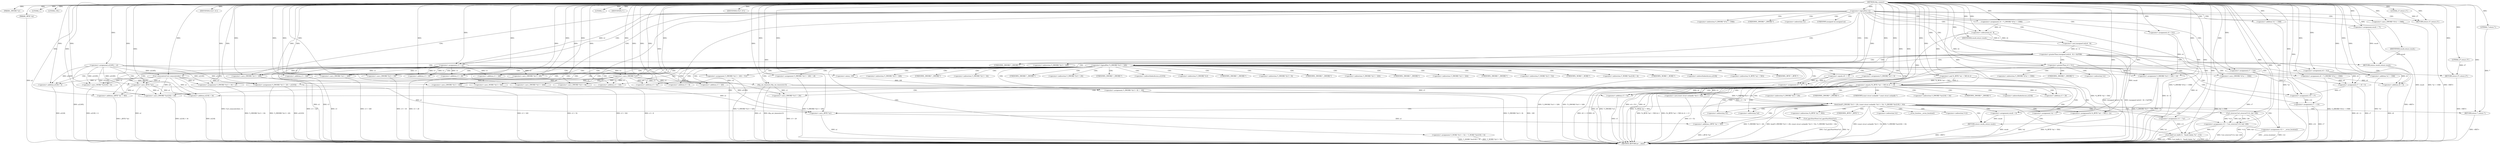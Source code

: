 digraph tftp_connect {  
"1000115" [label = "(METHOD,tftp_connect)" ]
"1000382" [label = "(METHOD_RETURN,int __cdecl)" ]
"1000116" [label = "(PARAM,_DWORD *a1)" ]
"1000117" [label = "(PARAM,_BYTE *a2)" ]
"1000134" [label = "(LITERAL,1,)" ]
"1000135" [label = "(LITERAL,336,)" ]
"1000136" [label = "(<operator>.assignment,a1[185] = v2)" ]
"1000142" [label = "(<operator>.logicalNot,!v2)" ]
"1000144" [label = "(RETURN,return 27;,return 27;)" ]
"1000145" [label = "(LITERAL,27,return 27;)" ]
"1000146" [label = "(<operator>.assignment,v3 = v2)" ]
"1000149" [label = "(<operator>.assignment,v4 = *(_DWORD *)(*a1 + 1568))" ]
"1000152" [label = "(<operator>.cast,(_DWORD *)(*a1 + 1568))" ]
"1000154" [label = "(<operator>.addition,*a1 + 1568)" ]
"1000159" [label = "(IDENTIFIER,v4,if ( v4 ))" ]
"1000161" [label = "(<operator>.assignment,result = 71)" ]
"1000165" [label = "(<operator>.greaterThan,(unsigned int)(v4 - 8) > 0xFFB0)" ]
"1000166" [label = "(<operator>.cast,(unsigned int)(v4 - 8))" ]
"1000168" [label = "(<operator>.subtraction,v4 - 8)" ]
"1000172" [label = "(RETURN,return result;,return result;)" ]
"1000173" [label = "(IDENTIFIER,result,return result;)" ]
"1000174" [label = "(<operator>.assignment,v6 = 512)" ]
"1000178" [label = "(<operator>.greaterThan,v4 > 511)" ]
"1000181" [label = "(<operator>.assignment,v6 = *(_DWORD *)(*a1 + 1568))" ]
"1000184" [label = "(<operator>.cast,(_DWORD *)(*a1 + 1568))" ]
"1000186" [label = "(<operator>.addition,*a1 + 1568)" ]
"1000190" [label = "(<operator>.assignment,v7 = v6 + 4)" ]
"1000192" [label = "(<operator>.addition,v6 + 4)" ]
"1000197" [label = "(<operator>.assignment,v7 = 516)" ]
"1000200" [label = "(<operator>.assignment,v4 = 512)" ]
"1000204" [label = "(<operator>.logicalNot,!*(_DWORD *)(v3 + 328))" ]
"1000206" [label = "(<operator>.cast,(_DWORD *)(v3 + 328))" ]
"1000208" [label = "(<operator>.addition,v3 + 328)" ]
"1000212" [label = "(<operator>.assignment,v14 = v7)" ]
"1000216" [label = "(LITERAL,1,)" ]
"1000217" [label = "(IDENTIFIER,v7,)" ]
"1000218" [label = "(<operator>.assignment,*(_DWORD *)(v3 + 328) = v8)" ]
"1000220" [label = "(<operator>.cast,(_DWORD *)(v3 + 328))" ]
"1000222" [label = "(<operator>.addition,v3 + 328)" ]
"1000226" [label = "(<operator>.assignment,v9 = v8 == 0)" ]
"1000228" [label = "(<operator>.equals,v8 == 0)" ]
"1000231" [label = "(<operator>.assignment,v7 = v14)" ]
"1000235" [label = "(IDENTIFIER,v9,if ( v9 ))" ]
"1000236" [label = "(RETURN,return 27;,return 27;)" ]
"1000237" [label = "(LITERAL,27,return 27;)" ]
"1000239" [label = "(Curl_conncontrol,Curl_conncontrol(a1, 1))" ]
"1000242" [label = "(<operator>.assignment,*(_DWORD *)(v3 + 16) = a1)" ]
"1000244" [label = "(<operator>.cast,(_DWORD *)(v3 + 16))" ]
"1000246" [label = "(<operator>.addition,v3 + 16)" ]
"1000250" [label = "(<operator>.assignment,*(_DWORD *)(v3 + 20) = a1[103])" ]
"1000252" [label = "(<operator>.cast,(_DWORD *)(v3 + 20))" ]
"1000254" [label = "(<operator>.addition,v3 + 20)" ]
"1000260" [label = "(<operator>.assignment,*(_DWORD *)v3 = 0)" ]
"1000262" [label = "(<operator>.cast,(_DWORD *)v3)" ]
"1000266" [label = "(<operator>.assignment,*(_DWORD *)(v3 + 8) = -100)" ]
"1000268" [label = "(<operator>.cast,(_DWORD *)(v3 + 8))" ]
"1000270" [label = "(<operator>.addition,v3 + 8)" ]
"1000273" [label = "(<operator>.minus,-100)" ]
"1000275" [label = "(<operator>.assignment,*(_DWORD *)(v3 + 320) = 512)" ]
"1000277" [label = "(<operator>.cast,(_DWORD *)(v3 + 320))" ]
"1000279" [label = "(<operator>.addition,v3 + 320)" ]
"1000283" [label = "(<operator>.assignment,*(_DWORD *)(v3 + 324) = v4)" ]
"1000285" [label = "(<operator>.cast,(_DWORD *)(v3 + 324))" ]
"1000287" [label = "(<operator>.addition,v3 + 324)" ]
"1000291" [label = "(<operator>.assignment,*(_WORD *)(v3 + 52) = *(_WORD *)(a1[18] + 4))" ]
"1000293" [label = "(<operator>.cast,(_WORD *)(v3 + 52))" ]
"1000295" [label = "(<operator>.addition,v3 + 52)" ]
"1000299" [label = "(<operator>.cast,(_WORD *)(a1[18] + 4))" ]
"1000301" [label = "(<operator>.addition,a1[18] + 4)" ]
"1000306" [label = "(tftp_set_timeouts,tftp_set_timeouts(v3))" ]
"1000309" [label = "(<operator>.equals,(*((_BYTE *)a1 + 583) & 2) == 0)" ]
"1000310" [label = "(<operator>.and,*((_BYTE *)a1 + 583) & 2)" ]
"1000312" [label = "(<operator>.addition,(_BYTE *)a1 + 583)" ]
"1000313" [label = "(<operator>.cast,(_BYTE *)a1)" ]
"1000321" [label = "(bind,bind(*(_DWORD *)(v3 + 20), (const struct sockaddr *)(v3 + 52), *(_DWORD *)(a1[18] + 16)))" ]
"1000323" [label = "(<operator>.cast,(_DWORD *)(v3 + 20))" ]
"1000325" [label = "(<operator>.addition,v3 + 20)" ]
"1000328" [label = "(<operator>.cast,(const struct sockaddr *)(v3 + 52))" ]
"1000330" [label = "(<operator>.addition,v3 + 52)" ]
"1000334" [label = "(<operator>.cast,(_DWORD *)(a1[18] + 16))" ]
"1000336" [label = "(<operator>.addition,a1[18] + 16)" ]
"1000342" [label = "(<operator>.assignment,v11 = *a1)" ]
"1000346" [label = "(<operator>.assignment,v12 = __errno_location())" ]
"1000349" [label = "(<operator>.assignment,v13 = Curl_strerror(*v12, buf, 128))" ]
"1000351" [label = "(Curl_strerror,Curl_strerror(*v12, buf, 128))" ]
"1000356" [label = "(Curl_failf,Curl_failf(v11, \"bind() failed; %s\", v13))" ]
"1000360" [label = "(RETURN,return 7;,return 7;)" ]
"1000361" [label = "(LITERAL,7,return 7;)" ]
"1000362" [label = "(<operators>.assignmentOr,*((_BYTE *)a1 + 583) |= 2u)" ]
"1000364" [label = "(<operator>.addition,(_BYTE *)a1 + 583)" ]
"1000365" [label = "(<operator>.cast,(_BYTE *)a1)" ]
"1000370" [label = "(Curl_pgrsStartNow,Curl_pgrsStartNow(*a1))" ]
"1000373" [label = "(<operator>.assignment,*a2 = 1)" ]
"1000377" [label = "(<operator>.assignment,result = 0)" ]
"1000380" [label = "(RETURN,return result;,return result;)" ]
"1000381" [label = "(IDENTIFIER,result,return result;)" ]
"1000151" [label = "(<operator>.indirection,*(_DWORD *)(*a1 + 1568))" ]
"1000153" [label = "(UNKNOWN,_DWORD *,_DWORD *)" ]
"1000155" [label = "(<operator>.indirection,*a1)" ]
"1000167" [label = "(UNKNOWN,unsigned int,unsigned int)" ]
"1000183" [label = "(<operator>.indirection,*(_DWORD *)(*a1 + 1568))" ]
"1000185" [label = "(UNKNOWN,_DWORD *,_DWORD *)" ]
"1000187" [label = "(<operator>.indirection,*a1)" ]
"1000205" [label = "(<operator>.indirection,*(_DWORD *)(v3 + 328))" ]
"1000207" [label = "(UNKNOWN,_DWORD *,_DWORD *)" ]
"1000219" [label = "(<operator>.indirection,*(_DWORD *)(v3 + 328))" ]
"1000221" [label = "(UNKNOWN,_DWORD *,_DWORD *)" ]
"1000243" [label = "(<operator>.indirection,*(_DWORD *)(v3 + 16))" ]
"1000245" [label = "(UNKNOWN,_DWORD *,_DWORD *)" ]
"1000251" [label = "(<operator>.indirection,*(_DWORD *)(v3 + 20))" ]
"1000253" [label = "(UNKNOWN,_DWORD *,_DWORD *)" ]
"1000257" [label = "(<operator>.indirectIndexAccess,a1[103])" ]
"1000261" [label = "(<operator>.indirection,*(_DWORD *)v3)" ]
"1000263" [label = "(UNKNOWN,_DWORD *,_DWORD *)" ]
"1000267" [label = "(<operator>.indirection,*(_DWORD *)(v3 + 8))" ]
"1000269" [label = "(UNKNOWN,_DWORD *,_DWORD *)" ]
"1000276" [label = "(<operator>.indirection,*(_DWORD *)(v3 + 320))" ]
"1000278" [label = "(UNKNOWN,_DWORD *,_DWORD *)" ]
"1000284" [label = "(<operator>.indirection,*(_DWORD *)(v3 + 324))" ]
"1000286" [label = "(UNKNOWN,_DWORD *,_DWORD *)" ]
"1000292" [label = "(<operator>.indirection,*(_WORD *)(v3 + 52))" ]
"1000294" [label = "(UNKNOWN,_WORD *,_WORD *)" ]
"1000298" [label = "(<operator>.indirection,*(_WORD *)(a1[18] + 4))" ]
"1000300" [label = "(UNKNOWN,_WORD *,_WORD *)" ]
"1000302" [label = "(<operator>.indirectIndexAccess,a1[18])" ]
"1000311" [label = "(<operator>.indirection,*((_BYTE *)a1 + 583))" ]
"1000314" [label = "(UNKNOWN,_BYTE *,_BYTE *)" ]
"1000322" [label = "(<operator>.indirection,*(_DWORD *)(v3 + 20))" ]
"1000324" [label = "(UNKNOWN,_DWORD *,_DWORD *)" ]
"1000329" [label = "(UNKNOWN,const struct sockaddr *,const struct sockaddr *)" ]
"1000333" [label = "(<operator>.indirection,*(_DWORD *)(a1[18] + 16))" ]
"1000335" [label = "(UNKNOWN,_DWORD *,_DWORD *)" ]
"1000337" [label = "(<operator>.indirectIndexAccess,a1[18])" ]
"1000344" [label = "(<operator>.indirection,*a1)" ]
"1000348" [label = "(__errno_location,__errno_location())" ]
"1000352" [label = "(<operator>.indirection,*v12)" ]
"1000363" [label = "(<operator>.indirection,*((_BYTE *)a1 + 583))" ]
"1000366" [label = "(UNKNOWN,_BYTE *,_BYTE *)" ]
"1000371" [label = "(<operator>.indirection,*a1)" ]
"1000374" [label = "(<operator>.indirection,*a2)" ]
  "1000190" -> "1000382"  [ label = "DDG: v6 + 4"] 
  "1000242" -> "1000382"  [ label = "DDG: *(_DWORD *)(v3 + 16)"] 
  "1000266" -> "1000382"  [ label = "DDG: *(_DWORD *)(v3 + 8)"] 
  "1000142" -> "1000382"  [ label = "DDG: v2"] 
  "1000373" -> "1000382"  [ label = "DDG: *a2"] 
  "1000204" -> "1000382"  [ label = "DDG: *(_DWORD *)(v3 + 328)"] 
  "1000293" -> "1000382"  [ label = "DDG: v3 + 52"] 
  "1000346" -> "1000382"  [ label = "DDG: __errno_location()"] 
  "1000190" -> "1000382"  [ label = "DDG: v7"] 
  "1000321" -> "1000382"  [ label = "DDG: *(_DWORD *)(v3 + 20)"] 
  "1000351" -> "1000382"  [ label = "DDG: *v12"] 
  "1000117" -> "1000382"  [ label = "DDG: a2"] 
  "1000306" -> "1000382"  [ label = "DDG: v3"] 
  "1000222" -> "1000382"  [ label = "DDG: v3"] 
  "1000323" -> "1000382"  [ label = "DDG: v3 + 20"] 
  "1000239" -> "1000382"  [ label = "DDG: Curl_conncontrol(a1, 1)"] 
  "1000165" -> "1000382"  [ label = "DDG: (unsigned int)(v4 - 8)"] 
  "1000342" -> "1000382"  [ label = "DDG: *a1"] 
  "1000328" -> "1000382"  [ label = "DDG: v3 + 52"] 
  "1000321" -> "1000382"  [ label = "DDG: bind(*(_DWORD *)(v3 + 20), (const struct sockaddr *)(v3 + 52), *(_DWORD *)(a1[18] + 16))"] 
  "1000231" -> "1000382"  [ label = "DDG: v14"] 
  "1000336" -> "1000382"  [ label = "DDG: a1[18]"] 
  "1000349" -> "1000382"  [ label = "DDG: Curl_strerror(*v12, buf, 128)"] 
  "1000142" -> "1000382"  [ label = "DDG: !v2"] 
  "1000244" -> "1000382"  [ label = "DDG: v3 + 16"] 
  "1000312" -> "1000382"  [ label = "DDG: (_BYTE *)a1"] 
  "1000178" -> "1000382"  [ label = "DDG: v4 > 511"] 
  "1000228" -> "1000382"  [ label = "DDG: v8"] 
  "1000283" -> "1000382"  [ label = "DDG: v4"] 
  "1000136" -> "1000382"  [ label = "DDG: a1[185]"] 
  "1000291" -> "1000382"  [ label = "DDG: *(_WORD *)(a1[18] + 4)"] 
  "1000356" -> "1000382"  [ label = "DDG: Curl_failf(v11, \"bind() failed; %s\", v13)"] 
  "1000299" -> "1000382"  [ label = "DDG: a1[18] + 4"] 
  "1000370" -> "1000382"  [ label = "DDG: Curl_pgrsStartNow(*a1)"] 
  "1000268" -> "1000382"  [ label = "DDG: v3 + 8"] 
  "1000226" -> "1000382"  [ label = "DDG: v9"] 
  "1000301" -> "1000382"  [ label = "DDG: a1[18]"] 
  "1000181" -> "1000382"  [ label = "DDG: *(_DWORD *)(*a1 + 1568)"] 
  "1000364" -> "1000382"  [ label = "DDG: (_BYTE *)a1"] 
  "1000291" -> "1000382"  [ label = "DDG: *(_WORD *)(v3 + 52)"] 
  "1000204" -> "1000382"  [ label = "DDG: !*(_DWORD *)(v3 + 328)"] 
  "1000146" -> "1000382"  [ label = "DDG: v2"] 
  "1000154" -> "1000382"  [ label = "DDG: *a1"] 
  "1000309" -> "1000382"  [ label = "DDG: *((_BYTE *)a1 + 583) & 2"] 
  "1000146" -> "1000382"  [ label = "DDG: v3"] 
  "1000365" -> "1000382"  [ label = "DDG: a1"] 
  "1000377" -> "1000382"  [ label = "DDG: result"] 
  "1000231" -> "1000382"  [ label = "DDG: v7"] 
  "1000356" -> "1000382"  [ label = "DDG: v13"] 
  "1000220" -> "1000382"  [ label = "DDG: v3 + 328"] 
  "1000192" -> "1000382"  [ label = "DDG: v6"] 
  "1000277" -> "1000382"  [ label = "DDG: v3 + 320"] 
  "1000260" -> "1000382"  [ label = "DDG: *(_DWORD *)v3"] 
  "1000285" -> "1000382"  [ label = "DDG: v3 + 324"] 
  "1000197" -> "1000382"  [ label = "DDG: v7"] 
  "1000310" -> "1000382"  [ label = "DDG: *((_BYTE *)a1 + 583)"] 
  "1000250" -> "1000382"  [ label = "DDG: a1[103]"] 
  "1000313" -> "1000382"  [ label = "DDG: a1"] 
  "1000206" -> "1000382"  [ label = "DDG: v3 + 328"] 
  "1000306" -> "1000382"  [ label = "DDG: tftp_set_timeouts(v3)"] 
  "1000321" -> "1000382"  [ label = "DDG: (const struct sockaddr *)(v3 + 52)"] 
  "1000334" -> "1000382"  [ label = "DDG: a1[18] + 16"] 
  "1000200" -> "1000382"  [ label = "DDG: v4"] 
  "1000186" -> "1000382"  [ label = "DDG: *a1"] 
  "1000226" -> "1000382"  [ label = "DDG: v8 == 0"] 
  "1000266" -> "1000382"  [ label = "DDG: -100"] 
  "1000178" -> "1000382"  [ label = "DDG: v4"] 
  "1000168" -> "1000382"  [ label = "DDG: v4"] 
  "1000351" -> "1000382"  [ label = "DDG: buf"] 
  "1000346" -> "1000382"  [ label = "DDG: v12"] 
  "1000362" -> "1000382"  [ label = "DDG: *((_BYTE *)a1 + 583)"] 
  "1000356" -> "1000382"  [ label = "DDG: v11"] 
  "1000283" -> "1000382"  [ label = "DDG: *(_DWORD *)(v3 + 324)"] 
  "1000252" -> "1000382"  [ label = "DDG: v3 + 20"] 
  "1000309" -> "1000382"  [ label = "DDG: (*((_BYTE *)a1 + 583) & 2) == 0"] 
  "1000275" -> "1000382"  [ label = "DDG: *(_DWORD *)(v3 + 320)"] 
  "1000152" -> "1000382"  [ label = "DDG: *a1 + 1568"] 
  "1000370" -> "1000382"  [ label = "DDG: *a1"] 
  "1000166" -> "1000382"  [ label = "DDG: v4 - 8"] 
  "1000165" -> "1000382"  [ label = "DDG: (unsigned int)(v4 - 8) > 0xFFB0"] 
  "1000218" -> "1000382"  [ label = "DDG: *(_DWORD *)(v3 + 328)"] 
  "1000161" -> "1000382"  [ label = "DDG: result"] 
  "1000149" -> "1000382"  [ label = "DDG: *(_DWORD *)(*a1 + 1568)"] 
  "1000184" -> "1000382"  [ label = "DDG: *a1 + 1568"] 
  "1000250" -> "1000382"  [ label = "DDG: *(_DWORD *)(v3 + 20)"] 
  "1000321" -> "1000382"  [ label = "DDG: *(_DWORD *)(a1[18] + 16)"] 
  "1000330" -> "1000382"  [ label = "DDG: v3"] 
  "1000360" -> "1000382"  [ label = "DDG: <RET>"] 
  "1000236" -> "1000382"  [ label = "DDG: <RET>"] 
  "1000380" -> "1000382"  [ label = "DDG: <RET>"] 
  "1000144" -> "1000382"  [ label = "DDG: <RET>"] 
  "1000172" -> "1000382"  [ label = "DDG: <RET>"] 
  "1000115" -> "1000116"  [ label = "DDG: "] 
  "1000115" -> "1000117"  [ label = "DDG: "] 
  "1000115" -> "1000134"  [ label = "DDG: "] 
  "1000115" -> "1000135"  [ label = "DDG: "] 
  "1000115" -> "1000136"  [ label = "DDG: "] 
  "1000115" -> "1000142"  [ label = "DDG: "] 
  "1000145" -> "1000144"  [ label = "DDG: 27"] 
  "1000115" -> "1000144"  [ label = "DDG: "] 
  "1000115" -> "1000145"  [ label = "DDG: "] 
  "1000142" -> "1000146"  [ label = "DDG: v2"] 
  "1000115" -> "1000146"  [ label = "DDG: "] 
  "1000115" -> "1000149"  [ label = "DDG: "] 
  "1000115" -> "1000152"  [ label = "DDG: "] 
  "1000115" -> "1000154"  [ label = "DDG: "] 
  "1000115" -> "1000159"  [ label = "DDG: "] 
  "1000115" -> "1000161"  [ label = "DDG: "] 
  "1000166" -> "1000165"  [ label = "DDG: v4 - 8"] 
  "1000168" -> "1000166"  [ label = "DDG: v4"] 
  "1000168" -> "1000166"  [ label = "DDG: 8"] 
  "1000149" -> "1000168"  [ label = "DDG: v4"] 
  "1000115" -> "1000168"  [ label = "DDG: "] 
  "1000115" -> "1000165"  [ label = "DDG: "] 
  "1000173" -> "1000172"  [ label = "DDG: result"] 
  "1000161" -> "1000172"  [ label = "DDG: result"] 
  "1000115" -> "1000173"  [ label = "DDG: "] 
  "1000115" -> "1000174"  [ label = "DDG: "] 
  "1000168" -> "1000178"  [ label = "DDG: v4"] 
  "1000115" -> "1000178"  [ label = "DDG: "] 
  "1000115" -> "1000181"  [ label = "DDG: "] 
  "1000115" -> "1000184"  [ label = "DDG: "] 
  "1000115" -> "1000186"  [ label = "DDG: "] 
  "1000181" -> "1000190"  [ label = "DDG: v6"] 
  "1000174" -> "1000190"  [ label = "DDG: v6"] 
  "1000115" -> "1000190"  [ label = "DDG: "] 
  "1000181" -> "1000192"  [ label = "DDG: v6"] 
  "1000174" -> "1000192"  [ label = "DDG: v6"] 
  "1000115" -> "1000192"  [ label = "DDG: "] 
  "1000115" -> "1000197"  [ label = "DDG: "] 
  "1000115" -> "1000200"  [ label = "DDG: "] 
  "1000146" -> "1000206"  [ label = "DDG: v3"] 
  "1000115" -> "1000206"  [ label = "DDG: "] 
  "1000146" -> "1000208"  [ label = "DDG: v3"] 
  "1000115" -> "1000208"  [ label = "DDG: "] 
  "1000190" -> "1000212"  [ label = "DDG: v7"] 
  "1000197" -> "1000212"  [ label = "DDG: v7"] 
  "1000115" -> "1000212"  [ label = "DDG: "] 
  "1000115" -> "1000216"  [ label = "DDG: "] 
  "1000115" -> "1000217"  [ label = "DDG: "] 
  "1000115" -> "1000218"  [ label = "DDG: "] 
  "1000115" -> "1000220"  [ label = "DDG: "] 
  "1000146" -> "1000220"  [ label = "DDG: v3"] 
  "1000115" -> "1000222"  [ label = "DDG: "] 
  "1000146" -> "1000222"  [ label = "DDG: v3"] 
  "1000228" -> "1000226"  [ label = "DDG: v8"] 
  "1000228" -> "1000226"  [ label = "DDG: 0"] 
  "1000115" -> "1000226"  [ label = "DDG: "] 
  "1000115" -> "1000228"  [ label = "DDG: "] 
  "1000212" -> "1000231"  [ label = "DDG: v14"] 
  "1000115" -> "1000231"  [ label = "DDG: "] 
  "1000115" -> "1000235"  [ label = "DDG: "] 
  "1000237" -> "1000236"  [ label = "DDG: 27"] 
  "1000115" -> "1000236"  [ label = "DDG: "] 
  "1000115" -> "1000237"  [ label = "DDG: "] 
  "1000136" -> "1000239"  [ label = "DDG: a1[185]"] 
  "1000115" -> "1000239"  [ label = "DDG: "] 
  "1000136" -> "1000242"  [ label = "DDG: a1[185]"] 
  "1000239" -> "1000242"  [ label = "DDG: a1"] 
  "1000115" -> "1000242"  [ label = "DDG: "] 
  "1000115" -> "1000244"  [ label = "DDG: "] 
  "1000146" -> "1000244"  [ label = "DDG: v3"] 
  "1000115" -> "1000246"  [ label = "DDG: "] 
  "1000146" -> "1000246"  [ label = "DDG: v3"] 
  "1000136" -> "1000250"  [ label = "DDG: a1[185]"] 
  "1000239" -> "1000250"  [ label = "DDG: a1"] 
  "1000115" -> "1000250"  [ label = "DDG: "] 
  "1000115" -> "1000252"  [ label = "DDG: "] 
  "1000146" -> "1000252"  [ label = "DDG: v3"] 
  "1000115" -> "1000254"  [ label = "DDG: "] 
  "1000146" -> "1000254"  [ label = "DDG: v3"] 
  "1000115" -> "1000260"  [ label = "DDG: "] 
  "1000115" -> "1000262"  [ label = "DDG: "] 
  "1000146" -> "1000262"  [ label = "DDG: v3"] 
  "1000273" -> "1000266"  [ label = "DDG: 100"] 
  "1000262" -> "1000268"  [ label = "DDG: v3"] 
  "1000115" -> "1000268"  [ label = "DDG: "] 
  "1000262" -> "1000270"  [ label = "DDG: v3"] 
  "1000115" -> "1000270"  [ label = "DDG: "] 
  "1000115" -> "1000273"  [ label = "DDG: "] 
  "1000115" -> "1000275"  [ label = "DDG: "] 
  "1000115" -> "1000277"  [ label = "DDG: "] 
  "1000262" -> "1000277"  [ label = "DDG: v3"] 
  "1000115" -> "1000279"  [ label = "DDG: "] 
  "1000262" -> "1000279"  [ label = "DDG: v3"] 
  "1000200" -> "1000283"  [ label = "DDG: v4"] 
  "1000178" -> "1000283"  [ label = "DDG: v4"] 
  "1000115" -> "1000283"  [ label = "DDG: "] 
  "1000115" -> "1000285"  [ label = "DDG: "] 
  "1000262" -> "1000285"  [ label = "DDG: v3"] 
  "1000115" -> "1000287"  [ label = "DDG: "] 
  "1000262" -> "1000287"  [ label = "DDG: v3"] 
  "1000115" -> "1000293"  [ label = "DDG: "] 
  "1000262" -> "1000293"  [ label = "DDG: v3"] 
  "1000115" -> "1000295"  [ label = "DDG: "] 
  "1000262" -> "1000295"  [ label = "DDG: v3"] 
  "1000136" -> "1000299"  [ label = "DDG: a1[185]"] 
  "1000239" -> "1000299"  [ label = "DDG: a1"] 
  "1000115" -> "1000299"  [ label = "DDG: "] 
  "1000136" -> "1000301"  [ label = "DDG: a1[185]"] 
  "1000239" -> "1000301"  [ label = "DDG: a1"] 
  "1000115" -> "1000301"  [ label = "DDG: "] 
  "1000115" -> "1000306"  [ label = "DDG: "] 
  "1000262" -> "1000306"  [ label = "DDG: v3"] 
  "1000310" -> "1000309"  [ label = "DDG: *((_BYTE *)a1 + 583)"] 
  "1000310" -> "1000309"  [ label = "DDG: 2"] 
  "1000313" -> "1000312"  [ label = "DDG: a1"] 
  "1000136" -> "1000313"  [ label = "DDG: a1[185]"] 
  "1000115" -> "1000313"  [ label = "DDG: "] 
  "1000239" -> "1000313"  [ label = "DDG: a1"] 
  "1000115" -> "1000312"  [ label = "DDG: "] 
  "1000115" -> "1000310"  [ label = "DDG: "] 
  "1000115" -> "1000309"  [ label = "DDG: "] 
  "1000250" -> "1000321"  [ label = "DDG: *(_DWORD *)(v3 + 20)"] 
  "1000306" -> "1000323"  [ label = "DDG: v3"] 
  "1000115" -> "1000323"  [ label = "DDG: "] 
  "1000306" -> "1000325"  [ label = "DDG: v3"] 
  "1000115" -> "1000325"  [ label = "DDG: "] 
  "1000328" -> "1000321"  [ label = "DDG: v3 + 52"] 
  "1000115" -> "1000328"  [ label = "DDG: "] 
  "1000306" -> "1000328"  [ label = "DDG: v3"] 
  "1000115" -> "1000330"  [ label = "DDG: "] 
  "1000306" -> "1000330"  [ label = "DDG: v3"] 
  "1000313" -> "1000334"  [ label = "DDG: a1"] 
  "1000136" -> "1000334"  [ label = "DDG: a1[185]"] 
  "1000239" -> "1000334"  [ label = "DDG: a1"] 
  "1000115" -> "1000334"  [ label = "DDG: "] 
  "1000313" -> "1000336"  [ label = "DDG: a1"] 
  "1000136" -> "1000336"  [ label = "DDG: a1[185]"] 
  "1000239" -> "1000336"  [ label = "DDG: a1"] 
  "1000115" -> "1000336"  [ label = "DDG: "] 
  "1000115" -> "1000342"  [ label = "DDG: "] 
  "1000115" -> "1000346"  [ label = "DDG: "] 
  "1000351" -> "1000349"  [ label = "DDG: *v12"] 
  "1000351" -> "1000349"  [ label = "DDG: buf"] 
  "1000351" -> "1000349"  [ label = "DDG: 128"] 
  "1000115" -> "1000349"  [ label = "DDG: "] 
  "1000115" -> "1000351"  [ label = "DDG: "] 
  "1000342" -> "1000356"  [ label = "DDG: v11"] 
  "1000115" -> "1000356"  [ label = "DDG: "] 
  "1000349" -> "1000356"  [ label = "DDG: v13"] 
  "1000361" -> "1000360"  [ label = "DDG: 7"] 
  "1000115" -> "1000360"  [ label = "DDG: "] 
  "1000115" -> "1000361"  [ label = "DDG: "] 
  "1000115" -> "1000362"  [ label = "DDG: "] 
  "1000310" -> "1000362"  [ label = "DDG: *((_BYTE *)a1 + 583)"] 
  "1000365" -> "1000364"  [ label = "DDG: a1"] 
  "1000136" -> "1000365"  [ label = "DDG: a1[185]"] 
  "1000313" -> "1000365"  [ label = "DDG: a1"] 
  "1000115" -> "1000365"  [ label = "DDG: "] 
  "1000239" -> "1000365"  [ label = "DDG: a1"] 
  "1000115" -> "1000364"  [ label = "DDG: "] 
  "1000115" -> "1000373"  [ label = "DDG: "] 
  "1000115" -> "1000377"  [ label = "DDG: "] 
  "1000381" -> "1000380"  [ label = "DDG: result"] 
  "1000377" -> "1000380"  [ label = "DDG: result"] 
  "1000115" -> "1000381"  [ label = "DDG: "] 
  "1000142" -> "1000144"  [ label = "CDG: "] 
  "1000142" -> "1000155"  [ label = "CDG: "] 
  "1000142" -> "1000154"  [ label = "CDG: "] 
  "1000142" -> "1000153"  [ label = "CDG: "] 
  "1000142" -> "1000152"  [ label = "CDG: "] 
  "1000142" -> "1000151"  [ label = "CDG: "] 
  "1000142" -> "1000149"  [ label = "CDG: "] 
  "1000142" -> "1000146"  [ label = "CDG: "] 
  "1000142" -> "1000168"  [ label = "CDG: "] 
  "1000142" -> "1000167"  [ label = "CDG: "] 
  "1000142" -> "1000166"  [ label = "CDG: "] 
  "1000142" -> "1000165"  [ label = "CDG: "] 
  "1000142" -> "1000161"  [ label = "CDG: "] 
  "1000142" -> "1000208"  [ label = "CDG: "] 
  "1000142" -> "1000207"  [ label = "CDG: "] 
  "1000142" -> "1000206"  [ label = "CDG: "] 
  "1000142" -> "1000205"  [ label = "CDG: "] 
  "1000142" -> "1000204"  [ label = "CDG: "] 
  "1000142" -> "1000200"  [ label = "CDG: "] 
  "1000142" -> "1000197"  [ label = "CDG: "] 
  "1000165" -> "1000174"  [ label = "CDG: "] 
  "1000165" -> "1000172"  [ label = "CDG: "] 
  "1000165" -> "1000192"  [ label = "CDG: "] 
  "1000165" -> "1000190"  [ label = "CDG: "] 
  "1000165" -> "1000178"  [ label = "CDG: "] 
  "1000165" -> "1000208"  [ label = "CDG: "] 
  "1000165" -> "1000207"  [ label = "CDG: "] 
  "1000165" -> "1000206"  [ label = "CDG: "] 
  "1000165" -> "1000205"  [ label = "CDG: "] 
  "1000165" -> "1000204"  [ label = "CDG: "] 
  "1000178" -> "1000187"  [ label = "CDG: "] 
  "1000178" -> "1000186"  [ label = "CDG: "] 
  "1000178" -> "1000185"  [ label = "CDG: "] 
  "1000178" -> "1000184"  [ label = "CDG: "] 
  "1000178" -> "1000183"  [ label = "CDG: "] 
  "1000178" -> "1000181"  [ label = "CDG: "] 
  "1000204" -> "1000222"  [ label = "CDG: "] 
  "1000204" -> "1000221"  [ label = "CDG: "] 
  "1000204" -> "1000220"  [ label = "CDG: "] 
  "1000204" -> "1000219"  [ label = "CDG: "] 
  "1000204" -> "1000218"  [ label = "CDG: "] 
  "1000204" -> "1000212"  [ label = "CDG: "] 
  "1000204" -> "1000239"  [ label = "CDG: "] 
  "1000204" -> "1000231"  [ label = "CDG: "] 
  "1000204" -> "1000228"  [ label = "CDG: "] 
  "1000204" -> "1000226"  [ label = "CDG: "] 
  "1000204" -> "1000254"  [ label = "CDG: "] 
  "1000204" -> "1000253"  [ label = "CDG: "] 
  "1000204" -> "1000252"  [ label = "CDG: "] 
  "1000204" -> "1000251"  [ label = "CDG: "] 
  "1000204" -> "1000250"  [ label = "CDG: "] 
  "1000204" -> "1000246"  [ label = "CDG: "] 
  "1000204" -> "1000245"  [ label = "CDG: "] 
  "1000204" -> "1000244"  [ label = "CDG: "] 
  "1000204" -> "1000243"  [ label = "CDG: "] 
  "1000204" -> "1000242"  [ label = "CDG: "] 
  "1000204" -> "1000270"  [ label = "CDG: "] 
  "1000204" -> "1000269"  [ label = "CDG: "] 
  "1000204" -> "1000268"  [ label = "CDG: "] 
  "1000204" -> "1000267"  [ label = "CDG: "] 
  "1000204" -> "1000266"  [ label = "CDG: "] 
  "1000204" -> "1000263"  [ label = "CDG: "] 
  "1000204" -> "1000262"  [ label = "CDG: "] 
  "1000204" -> "1000261"  [ label = "CDG: "] 
  "1000204" -> "1000260"  [ label = "CDG: "] 
  "1000204" -> "1000257"  [ label = "CDG: "] 
  "1000204" -> "1000287"  [ label = "CDG: "] 
  "1000204" -> "1000286"  [ label = "CDG: "] 
  "1000204" -> "1000285"  [ label = "CDG: "] 
  "1000204" -> "1000284"  [ label = "CDG: "] 
  "1000204" -> "1000283"  [ label = "CDG: "] 
  "1000204" -> "1000279"  [ label = "CDG: "] 
  "1000204" -> "1000278"  [ label = "CDG: "] 
  "1000204" -> "1000277"  [ label = "CDG: "] 
  "1000204" -> "1000276"  [ label = "CDG: "] 
  "1000204" -> "1000275"  [ label = "CDG: "] 
  "1000204" -> "1000273"  [ label = "CDG: "] 
  "1000204" -> "1000302"  [ label = "CDG: "] 
  "1000204" -> "1000301"  [ label = "CDG: "] 
  "1000204" -> "1000300"  [ label = "CDG: "] 
  "1000204" -> "1000299"  [ label = "CDG: "] 
  "1000204" -> "1000298"  [ label = "CDG: "] 
  "1000204" -> "1000295"  [ label = "CDG: "] 
  "1000204" -> "1000294"  [ label = "CDG: "] 
  "1000204" -> "1000293"  [ label = "CDG: "] 
  "1000204" -> "1000292"  [ label = "CDG: "] 
  "1000204" -> "1000291"  [ label = "CDG: "] 
  "1000204" -> "1000314"  [ label = "CDG: "] 
  "1000204" -> "1000313"  [ label = "CDG: "] 
  "1000204" -> "1000312"  [ label = "CDG: "] 
  "1000204" -> "1000311"  [ label = "CDG: "] 
  "1000204" -> "1000310"  [ label = "CDG: "] 
  "1000204" -> "1000309"  [ label = "CDG: "] 
  "1000204" -> "1000306"  [ label = "CDG: "] 
  "1000204" -> "1000236"  [ label = "CDG: "] 
  "1000309" -> "1000336"  [ label = "CDG: "] 
  "1000309" -> "1000335"  [ label = "CDG: "] 
  "1000309" -> "1000334"  [ label = "CDG: "] 
  "1000309" -> "1000333"  [ label = "CDG: "] 
  "1000309" -> "1000330"  [ label = "CDG: "] 
  "1000309" -> "1000329"  [ label = "CDG: "] 
  "1000309" -> "1000328"  [ label = "CDG: "] 
  "1000309" -> "1000325"  [ label = "CDG: "] 
  "1000309" -> "1000324"  [ label = "CDG: "] 
  "1000309" -> "1000323"  [ label = "CDG: "] 
  "1000309" -> "1000322"  [ label = "CDG: "] 
  "1000309" -> "1000321"  [ label = "CDG: "] 
  "1000309" -> "1000337"  [ label = "CDG: "] 
  "1000309" -> "1000380"  [ label = "CDG: "] 
  "1000309" -> "1000377"  [ label = "CDG: "] 
  "1000309" -> "1000374"  [ label = "CDG: "] 
  "1000309" -> "1000373"  [ label = "CDG: "] 
  "1000309" -> "1000371"  [ label = "CDG: "] 
  "1000309" -> "1000370"  [ label = "CDG: "] 
  "1000321" -> "1000352"  [ label = "CDG: "] 
  "1000321" -> "1000351"  [ label = "CDG: "] 
  "1000321" -> "1000349"  [ label = "CDG: "] 
  "1000321" -> "1000348"  [ label = "CDG: "] 
  "1000321" -> "1000346"  [ label = "CDG: "] 
  "1000321" -> "1000344"  [ label = "CDG: "] 
  "1000321" -> "1000342"  [ label = "CDG: "] 
  "1000321" -> "1000366"  [ label = "CDG: "] 
  "1000321" -> "1000365"  [ label = "CDG: "] 
  "1000321" -> "1000364"  [ label = "CDG: "] 
  "1000321" -> "1000363"  [ label = "CDG: "] 
  "1000321" -> "1000362"  [ label = "CDG: "] 
  "1000321" -> "1000360"  [ label = "CDG: "] 
  "1000321" -> "1000356"  [ label = "CDG: "] 
  "1000321" -> "1000380"  [ label = "CDG: "] 
  "1000321" -> "1000377"  [ label = "CDG: "] 
  "1000321" -> "1000374"  [ label = "CDG: "] 
  "1000321" -> "1000373"  [ label = "CDG: "] 
  "1000321" -> "1000371"  [ label = "CDG: "] 
  "1000321" -> "1000370"  [ label = "CDG: "] 
}
